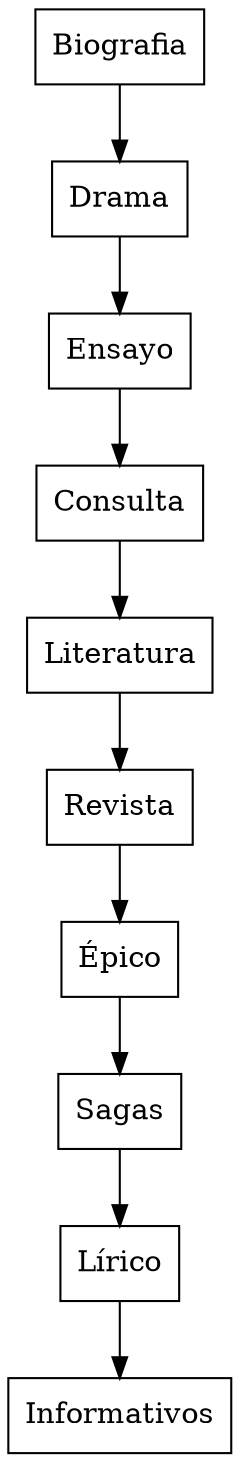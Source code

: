 digraph PostOrdenAVL { 
node[shape=record]
Biografia -> Drama -> Ensayo -> Consulta -> Literatura -> Revista -> Épico -> Sagas -> Lírico -> Informativos
}